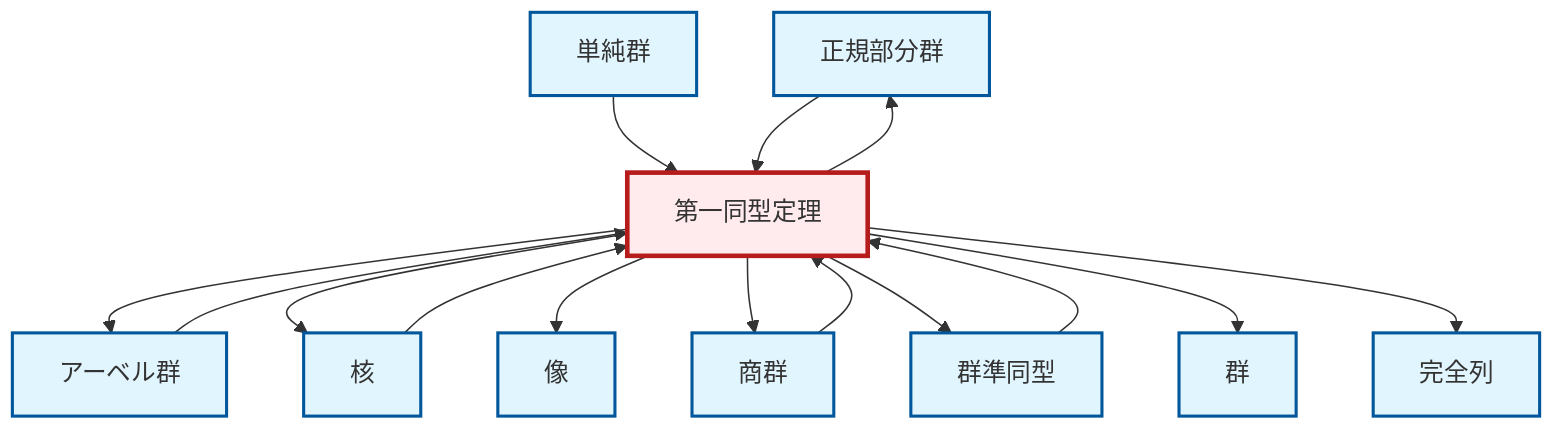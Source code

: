 graph TD
    classDef definition fill:#e1f5fe,stroke:#01579b,stroke-width:2px
    classDef theorem fill:#f3e5f5,stroke:#4a148c,stroke-width:2px
    classDef axiom fill:#fff3e0,stroke:#e65100,stroke-width:2px
    classDef example fill:#e8f5e9,stroke:#1b5e20,stroke-width:2px
    classDef current fill:#ffebee,stroke:#b71c1c,stroke-width:3px
    def-normal-subgroup["正規部分群"]:::definition
    def-homomorphism["群準同型"]:::definition
    def-image["像"]:::definition
    def-abelian-group["アーベル群"]:::definition
    thm-first-isomorphism["第一同型定理"]:::theorem
    def-quotient-group["商群"]:::definition
    def-group["群"]:::definition
    def-simple-group["単純群"]:::definition
    def-kernel["核"]:::definition
    def-exact-sequence["完全列"]:::definition
    thm-first-isomorphism --> def-abelian-group
    thm-first-isomorphism --> def-kernel
    thm-first-isomorphism --> def-image
    thm-first-isomorphism --> def-quotient-group
    thm-first-isomorphism --> def-homomorphism
    def-simple-group --> thm-first-isomorphism
    thm-first-isomorphism --> def-group
    def-kernel --> thm-first-isomorphism
    def-normal-subgroup --> thm-first-isomorphism
    thm-first-isomorphism --> def-exact-sequence
    thm-first-isomorphism --> def-normal-subgroup
    def-quotient-group --> thm-first-isomorphism
    def-homomorphism --> thm-first-isomorphism
    def-abelian-group --> thm-first-isomorphism
    class thm-first-isomorphism current